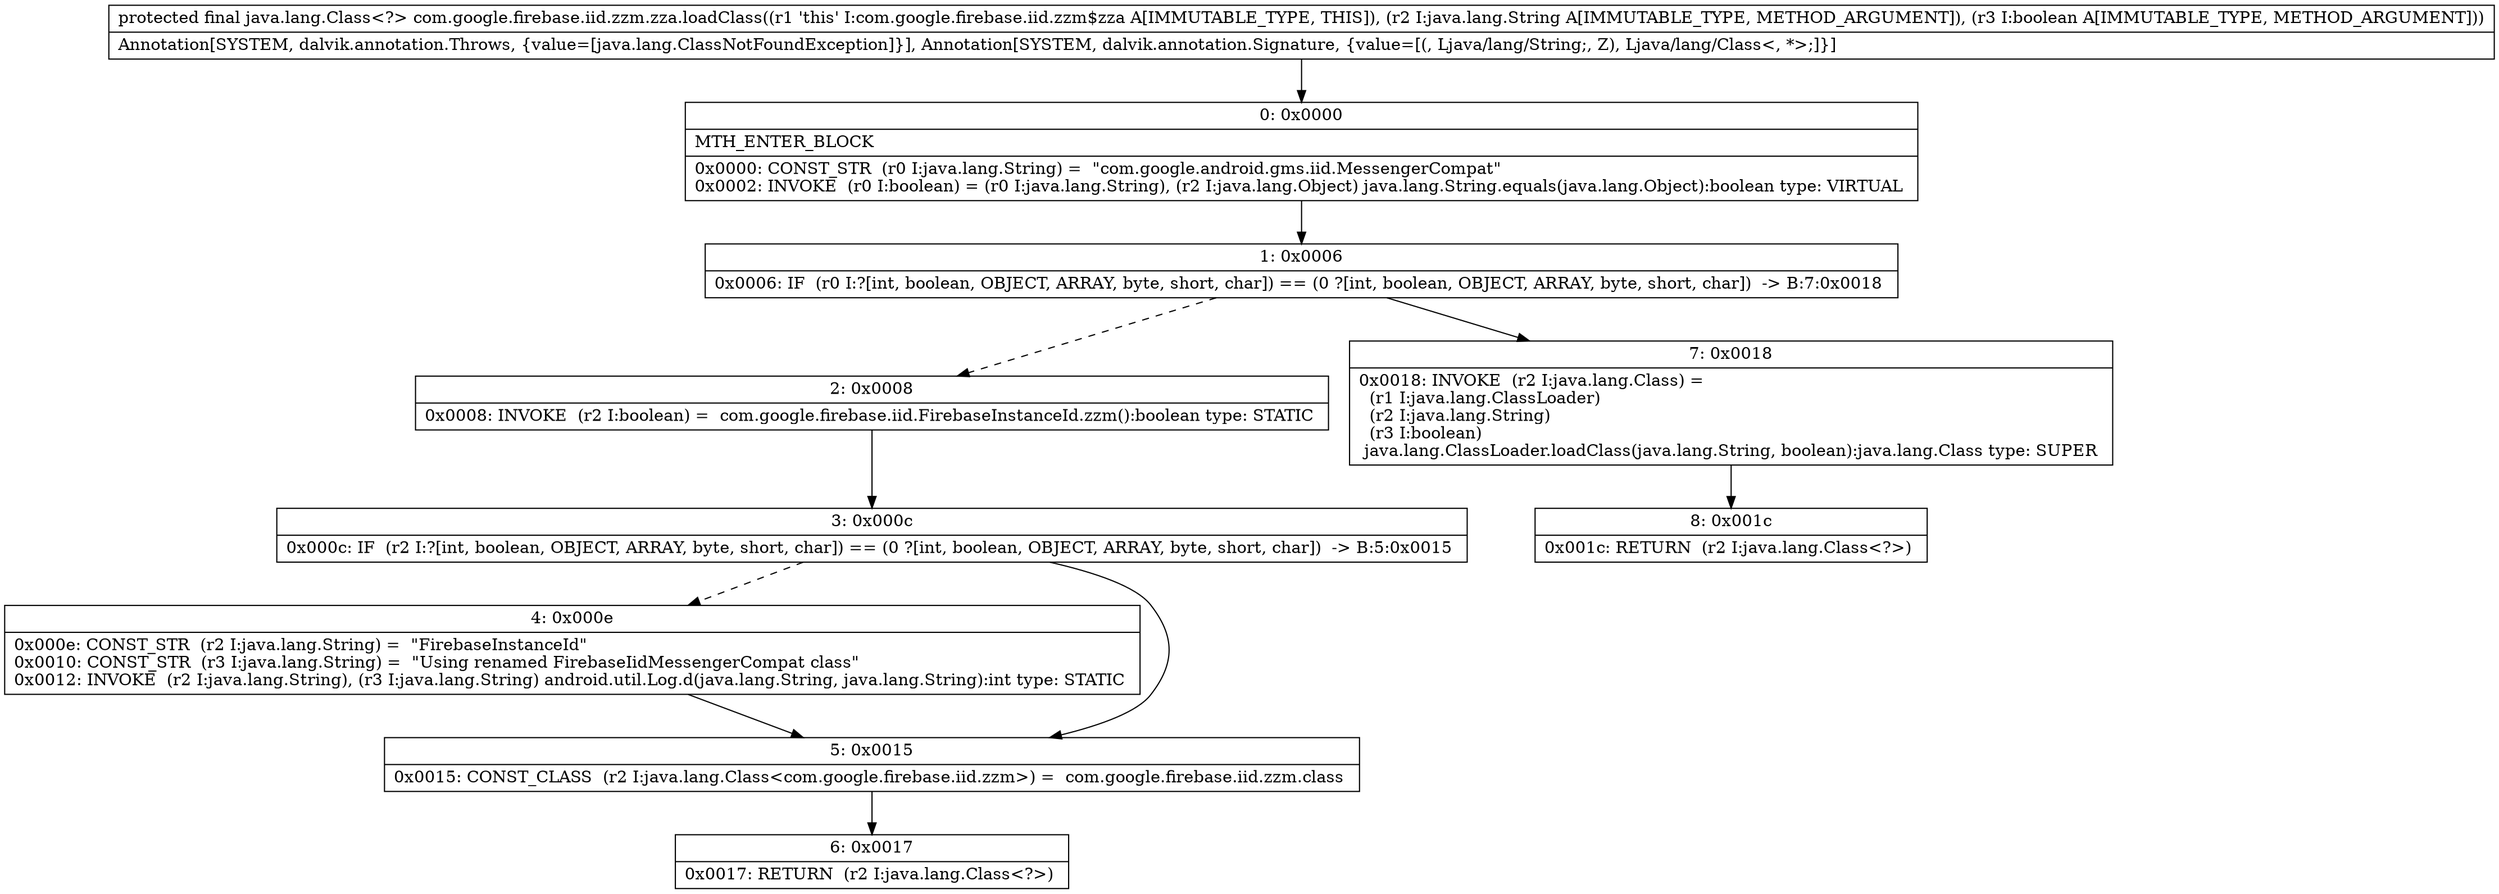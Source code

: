 digraph "CFG forcom.google.firebase.iid.zzm.zza.loadClass(Ljava\/lang\/String;Z)Ljava\/lang\/Class;" {
Node_0 [shape=record,label="{0\:\ 0x0000|MTH_ENTER_BLOCK\l|0x0000: CONST_STR  (r0 I:java.lang.String) =  \"com.google.android.gms.iid.MessengerCompat\" \l0x0002: INVOKE  (r0 I:boolean) = (r0 I:java.lang.String), (r2 I:java.lang.Object) java.lang.String.equals(java.lang.Object):boolean type: VIRTUAL \l}"];
Node_1 [shape=record,label="{1\:\ 0x0006|0x0006: IF  (r0 I:?[int, boolean, OBJECT, ARRAY, byte, short, char]) == (0 ?[int, boolean, OBJECT, ARRAY, byte, short, char])  \-\> B:7:0x0018 \l}"];
Node_2 [shape=record,label="{2\:\ 0x0008|0x0008: INVOKE  (r2 I:boolean) =  com.google.firebase.iid.FirebaseInstanceId.zzm():boolean type: STATIC \l}"];
Node_3 [shape=record,label="{3\:\ 0x000c|0x000c: IF  (r2 I:?[int, boolean, OBJECT, ARRAY, byte, short, char]) == (0 ?[int, boolean, OBJECT, ARRAY, byte, short, char])  \-\> B:5:0x0015 \l}"];
Node_4 [shape=record,label="{4\:\ 0x000e|0x000e: CONST_STR  (r2 I:java.lang.String) =  \"FirebaseInstanceId\" \l0x0010: CONST_STR  (r3 I:java.lang.String) =  \"Using renamed FirebaseIidMessengerCompat class\" \l0x0012: INVOKE  (r2 I:java.lang.String), (r3 I:java.lang.String) android.util.Log.d(java.lang.String, java.lang.String):int type: STATIC \l}"];
Node_5 [shape=record,label="{5\:\ 0x0015|0x0015: CONST_CLASS  (r2 I:java.lang.Class\<com.google.firebase.iid.zzm\>) =  com.google.firebase.iid.zzm.class \l}"];
Node_6 [shape=record,label="{6\:\ 0x0017|0x0017: RETURN  (r2 I:java.lang.Class\<?\>) \l}"];
Node_7 [shape=record,label="{7\:\ 0x0018|0x0018: INVOKE  (r2 I:java.lang.Class) = \l  (r1 I:java.lang.ClassLoader)\l  (r2 I:java.lang.String)\l  (r3 I:boolean)\l java.lang.ClassLoader.loadClass(java.lang.String, boolean):java.lang.Class type: SUPER \l}"];
Node_8 [shape=record,label="{8\:\ 0x001c|0x001c: RETURN  (r2 I:java.lang.Class\<?\>) \l}"];
MethodNode[shape=record,label="{protected final java.lang.Class\<?\> com.google.firebase.iid.zzm.zza.loadClass((r1 'this' I:com.google.firebase.iid.zzm$zza A[IMMUTABLE_TYPE, THIS]), (r2 I:java.lang.String A[IMMUTABLE_TYPE, METHOD_ARGUMENT]), (r3 I:boolean A[IMMUTABLE_TYPE, METHOD_ARGUMENT]))  | Annotation[SYSTEM, dalvik.annotation.Throws, \{value=[java.lang.ClassNotFoundException]\}], Annotation[SYSTEM, dalvik.annotation.Signature, \{value=[(, Ljava\/lang\/String;, Z), Ljava\/lang\/Class\<, *\>;]\}]\l}"];
MethodNode -> Node_0;
Node_0 -> Node_1;
Node_1 -> Node_2[style=dashed];
Node_1 -> Node_7;
Node_2 -> Node_3;
Node_3 -> Node_4[style=dashed];
Node_3 -> Node_5;
Node_4 -> Node_5;
Node_5 -> Node_6;
Node_7 -> Node_8;
}

